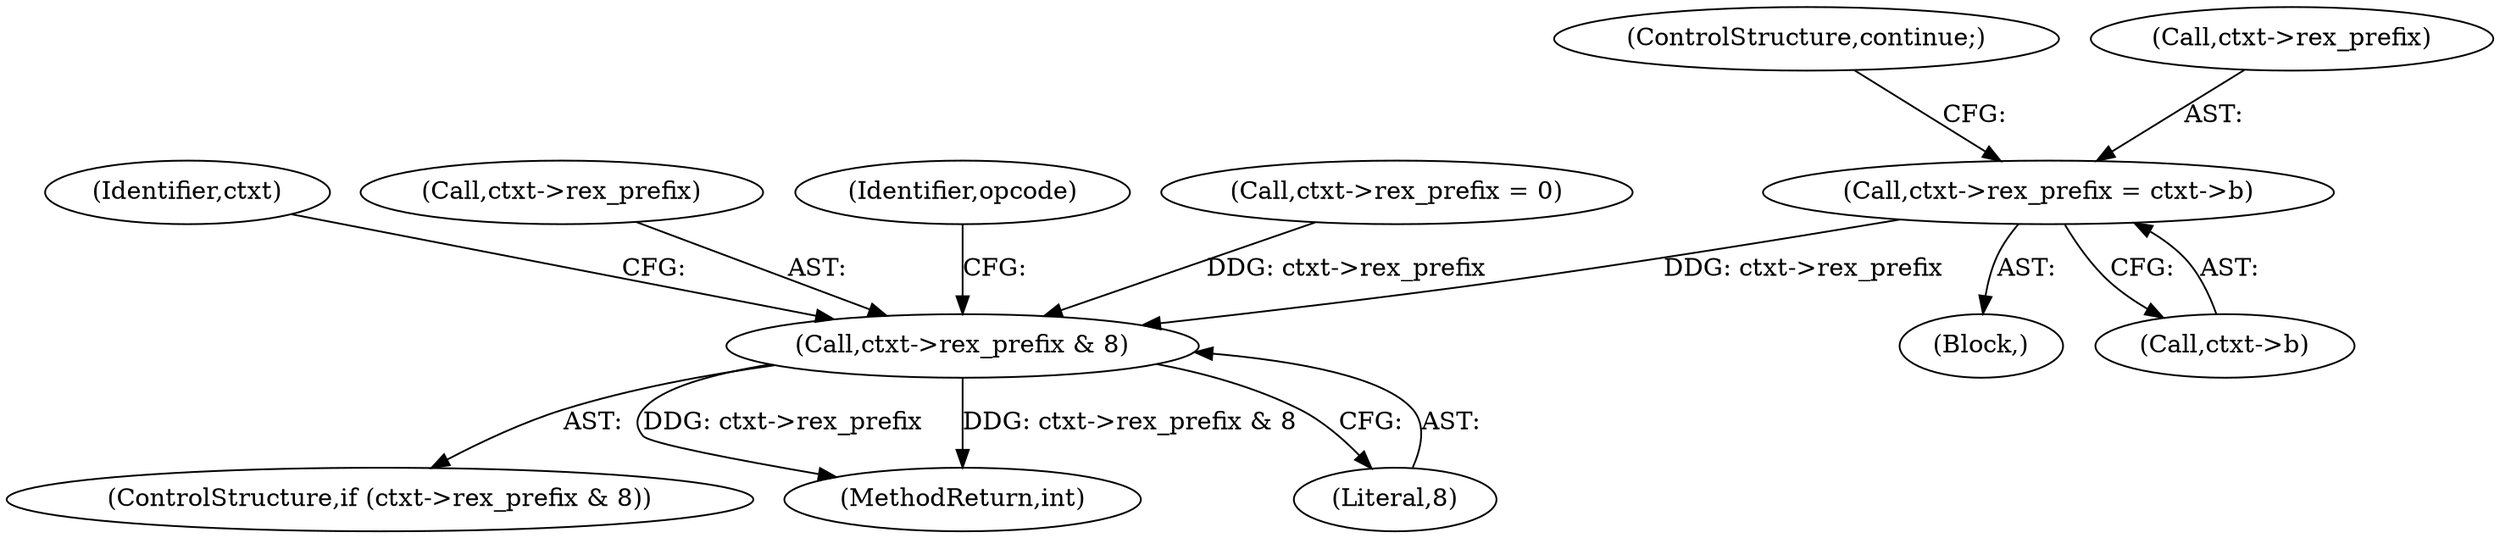 digraph "0_linux_d9092f52d7e61dd1557f2db2400ddb430e85937e@pointer" {
"1000354" [label="(Call,ctxt->rex_prefix = ctxt->b)"];
"1000388" [label="(Call,ctxt->rex_prefix & 8)"];
"1000395" [label="(Identifier,ctxt)"];
"1000389" [label="(Call,ctxt->rex_prefix)"];
"1000387" [label="(ControlStructure,if (ctxt->rex_prefix & 8))"];
"1000388" [label="(Call,ctxt->rex_prefix & 8)"];
"1001128" [label="(MethodReturn,int)"];
"1000392" [label="(Literal,8)"];
"1000399" [label="(Identifier,opcode)"];
"1000280" [label="(Block,)"];
"1000354" [label="(Call,ctxt->rex_prefix = ctxt->b)"];
"1000381" [label="(Call,ctxt->rex_prefix = 0)"];
"1000361" [label="(ControlStructure,continue;)"];
"1000358" [label="(Call,ctxt->b)"];
"1000355" [label="(Call,ctxt->rex_prefix)"];
"1000354" -> "1000280"  [label="AST: "];
"1000354" -> "1000358"  [label="CFG: "];
"1000355" -> "1000354"  [label="AST: "];
"1000358" -> "1000354"  [label="AST: "];
"1000361" -> "1000354"  [label="CFG: "];
"1000354" -> "1000388"  [label="DDG: ctxt->rex_prefix"];
"1000388" -> "1000387"  [label="AST: "];
"1000388" -> "1000392"  [label="CFG: "];
"1000389" -> "1000388"  [label="AST: "];
"1000392" -> "1000388"  [label="AST: "];
"1000395" -> "1000388"  [label="CFG: "];
"1000399" -> "1000388"  [label="CFG: "];
"1000388" -> "1001128"  [label="DDG: ctxt->rex_prefix"];
"1000388" -> "1001128"  [label="DDG: ctxt->rex_prefix & 8"];
"1000381" -> "1000388"  [label="DDG: ctxt->rex_prefix"];
}
